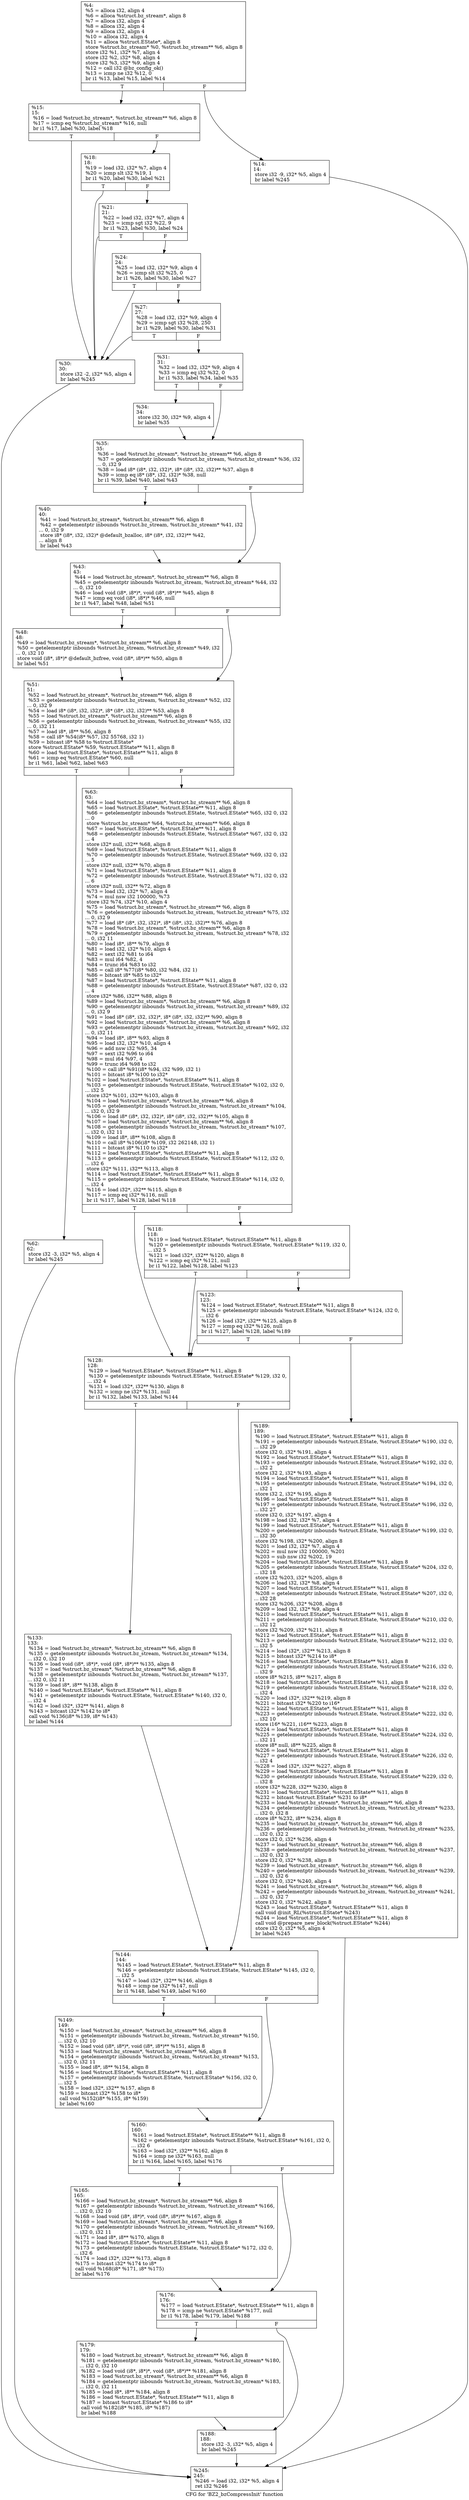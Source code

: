 digraph "CFG for 'BZ2_bzCompressInit' function" {
	label="CFG for 'BZ2_bzCompressInit' function";

	Node0x10f9570 [shape=record,label="{%4:\l  %5 = alloca i32, align 4\l  %6 = alloca %struct.bz_stream*, align 8\l  %7 = alloca i32, align 4\l  %8 = alloca i32, align 4\l  %9 = alloca i32, align 4\l  %10 = alloca i32, align 4\l  %11 = alloca %struct.EState*, align 8\l  store %struct.bz_stream* %0, %struct.bz_stream** %6, align 8\l  store i32 %1, i32* %7, align 4\l  store i32 %2, i32* %8, align 4\l  store i32 %3, i32* %9, align 4\l  %12 = call i32 @bz_config_ok()\l  %13 = icmp ne i32 %12, 0\l  br i1 %13, label %15, label %14\l|{<s0>T|<s1>F}}"];
	Node0x10f9570:s0 -> Node0x10f9cb0;
	Node0x10f9570:s1 -> Node0x10f9d00;
	Node0x10f9d00 [shape=record,label="{%14:\l14:                                               \l  store i32 -9, i32* %5, align 4\l  br label %245\l}"];
	Node0x10f9d00 -> Node0x10f9e90;
	Node0x10f9cb0 [shape=record,label="{%15:\l15:                                               \l  %16 = load %struct.bz_stream*, %struct.bz_stream** %6, align 8\l  %17 = icmp eq %struct.bz_stream* %16, null\l  br i1 %17, label %30, label %18\l|{<s0>T|<s1>F}}"];
	Node0x10f9cb0:s0 -> Node0x10fa010;
	Node0x10f9cb0:s1 -> Node0x10fa060;
	Node0x10fa060 [shape=record,label="{%18:\l18:                                               \l  %19 = load i32, i32* %7, align 4\l  %20 = icmp slt i32 %19, 1\l  br i1 %20, label %30, label %21\l|{<s0>T|<s1>F}}"];
	Node0x10fa060:s0 -> Node0x10fa010;
	Node0x10fa060:s1 -> Node0x10fa180;
	Node0x10fa180 [shape=record,label="{%21:\l21:                                               \l  %22 = load i32, i32* %7, align 4\l  %23 = icmp sgt i32 %22, 9\l  br i1 %23, label %30, label %24\l|{<s0>T|<s1>F}}"];
	Node0x10fa180:s0 -> Node0x10fa010;
	Node0x10fa180:s1 -> Node0x10fa330;
	Node0x10fa330 [shape=record,label="{%24:\l24:                                               \l  %25 = load i32, i32* %9, align 4\l  %26 = icmp slt i32 %25, 0\l  br i1 %26, label %30, label %27\l|{<s0>T|<s1>F}}"];
	Node0x10fa330:s0 -> Node0x10fa010;
	Node0x10fa330:s1 -> Node0x10fa4e0;
	Node0x10fa4e0 [shape=record,label="{%27:\l27:                                               \l  %28 = load i32, i32* %9, align 4\l  %29 = icmp sgt i32 %28, 250\l  br i1 %29, label %30, label %31\l|{<s0>T|<s1>F}}"];
	Node0x10fa4e0:s0 -> Node0x10fa010;
	Node0x10fa4e0:s1 -> Node0x10fa690;
	Node0x10fa010 [shape=record,label="{%30:\l30:                                               \l  store i32 -2, i32* %5, align 4\l  br label %245\l}"];
	Node0x10fa010 -> Node0x10f9e90;
	Node0x10fa690 [shape=record,label="{%31:\l31:                                               \l  %32 = load i32, i32* %9, align 4\l  %33 = icmp eq i32 %32, 0\l  br i1 %33, label %34, label %35\l|{<s0>T|<s1>F}}"];
	Node0x10fa690:s0 -> Node0x10fa920;
	Node0x10fa690:s1 -> Node0x10fa970;
	Node0x10fa920 [shape=record,label="{%34:\l34:                                               \l  store i32 30, i32* %9, align 4\l  br label %35\l}"];
	Node0x10fa920 -> Node0x10fa970;
	Node0x10fa970 [shape=record,label="{%35:\l35:                                               \l  %36 = load %struct.bz_stream*, %struct.bz_stream** %6, align 8\l  %37 = getelementptr inbounds %struct.bz_stream, %struct.bz_stream* %36, i32\l... 0, i32 9\l  %38 = load i8* (i8*, i32, i32)*, i8* (i8*, i32, i32)** %37, align 8\l  %39 = icmp eq i8* (i8*, i32, i32)* %38, null\l  br i1 %39, label %40, label %43\l|{<s0>T|<s1>F}}"];
	Node0x10fa970:s0 -> Node0x10fad00;
	Node0x10fa970:s1 -> Node0x10fad50;
	Node0x10fad00 [shape=record,label="{%40:\l40:                                               \l  %41 = load %struct.bz_stream*, %struct.bz_stream** %6, align 8\l  %42 = getelementptr inbounds %struct.bz_stream, %struct.bz_stream* %41, i32\l... 0, i32 9\l  store i8* (i8*, i32, i32)* @default_bzalloc, i8* (i8*, i32, i32)** %42,\l... align 8\l  br label %43\l}"];
	Node0x10fad00 -> Node0x10fad50;
	Node0x10fad50 [shape=record,label="{%43:\l43:                                               \l  %44 = load %struct.bz_stream*, %struct.bz_stream** %6, align 8\l  %45 = getelementptr inbounds %struct.bz_stream, %struct.bz_stream* %44, i32\l... 0, i32 10\l  %46 = load void (i8*, i8*)*, void (i8*, i8*)** %45, align 8\l  %47 = icmp eq void (i8*, i8*)* %46, null\l  br i1 %47, label %48, label %51\l|{<s0>T|<s1>F}}"];
	Node0x10fad50:s0 -> Node0x10fb350;
	Node0x10fad50:s1 -> Node0x10fb3a0;
	Node0x10fb350 [shape=record,label="{%48:\l48:                                               \l  %49 = load %struct.bz_stream*, %struct.bz_stream** %6, align 8\l  %50 = getelementptr inbounds %struct.bz_stream, %struct.bz_stream* %49, i32\l... 0, i32 10\l  store void (i8*, i8*)* @default_bzfree, void (i8*, i8*)** %50, align 8\l  br label %51\l}"];
	Node0x10fb350 -> Node0x10fb3a0;
	Node0x10fb3a0 [shape=record,label="{%51:\l51:                                               \l  %52 = load %struct.bz_stream*, %struct.bz_stream** %6, align 8\l  %53 = getelementptr inbounds %struct.bz_stream, %struct.bz_stream* %52, i32\l... 0, i32 9\l  %54 = load i8* (i8*, i32, i32)*, i8* (i8*, i32, i32)** %53, align 8\l  %55 = load %struct.bz_stream*, %struct.bz_stream** %6, align 8\l  %56 = getelementptr inbounds %struct.bz_stream, %struct.bz_stream* %55, i32\l... 0, i32 11\l  %57 = load i8*, i8** %56, align 8\l  %58 = call i8* %54(i8* %57, i32 55768, i32 1)\l  %59 = bitcast i8* %58 to %struct.EState*\l  store %struct.EState* %59, %struct.EState** %11, align 8\l  %60 = load %struct.EState*, %struct.EState** %11, align 8\l  %61 = icmp eq %struct.EState* %60, null\l  br i1 %61, label %62, label %63\l|{<s0>T|<s1>F}}"];
	Node0x10fb3a0:s0 -> Node0x10fbdc0;
	Node0x10fb3a0:s1 -> Node0x10fbe10;
	Node0x10fbdc0 [shape=record,label="{%62:\l62:                                               \l  store i32 -3, i32* %5, align 4\l  br label %245\l}"];
	Node0x10fbdc0 -> Node0x10f9e90;
	Node0x10fbe10 [shape=record,label="{%63:\l63:                                               \l  %64 = load %struct.bz_stream*, %struct.bz_stream** %6, align 8\l  %65 = load %struct.EState*, %struct.EState** %11, align 8\l  %66 = getelementptr inbounds %struct.EState, %struct.EState* %65, i32 0, i32\l... 0\l  store %struct.bz_stream* %64, %struct.bz_stream** %66, align 8\l  %67 = load %struct.EState*, %struct.EState** %11, align 8\l  %68 = getelementptr inbounds %struct.EState, %struct.EState* %67, i32 0, i32\l... 4\l  store i32* null, i32** %68, align 8\l  %69 = load %struct.EState*, %struct.EState** %11, align 8\l  %70 = getelementptr inbounds %struct.EState, %struct.EState* %69, i32 0, i32\l... 5\l  store i32* null, i32** %70, align 8\l  %71 = load %struct.EState*, %struct.EState** %11, align 8\l  %72 = getelementptr inbounds %struct.EState, %struct.EState* %71, i32 0, i32\l... 6\l  store i32* null, i32** %72, align 8\l  %73 = load i32, i32* %7, align 4\l  %74 = mul nsw i32 100000, %73\l  store i32 %74, i32* %10, align 4\l  %75 = load %struct.bz_stream*, %struct.bz_stream** %6, align 8\l  %76 = getelementptr inbounds %struct.bz_stream, %struct.bz_stream* %75, i32\l... 0, i32 9\l  %77 = load i8* (i8*, i32, i32)*, i8* (i8*, i32, i32)** %76, align 8\l  %78 = load %struct.bz_stream*, %struct.bz_stream** %6, align 8\l  %79 = getelementptr inbounds %struct.bz_stream, %struct.bz_stream* %78, i32\l... 0, i32 11\l  %80 = load i8*, i8** %79, align 8\l  %81 = load i32, i32* %10, align 4\l  %82 = sext i32 %81 to i64\l  %83 = mul i64 %82, 4\l  %84 = trunc i64 %83 to i32\l  %85 = call i8* %77(i8* %80, i32 %84, i32 1)\l  %86 = bitcast i8* %85 to i32*\l  %87 = load %struct.EState*, %struct.EState** %11, align 8\l  %88 = getelementptr inbounds %struct.EState, %struct.EState* %87, i32 0, i32\l... 4\l  store i32* %86, i32** %88, align 8\l  %89 = load %struct.bz_stream*, %struct.bz_stream** %6, align 8\l  %90 = getelementptr inbounds %struct.bz_stream, %struct.bz_stream* %89, i32\l... 0, i32 9\l  %91 = load i8* (i8*, i32, i32)*, i8* (i8*, i32, i32)** %90, align 8\l  %92 = load %struct.bz_stream*, %struct.bz_stream** %6, align 8\l  %93 = getelementptr inbounds %struct.bz_stream, %struct.bz_stream* %92, i32\l... 0, i32 11\l  %94 = load i8*, i8** %93, align 8\l  %95 = load i32, i32* %10, align 4\l  %96 = add nsw i32 %95, 34\l  %97 = sext i32 %96 to i64\l  %98 = mul i64 %97, 4\l  %99 = trunc i64 %98 to i32\l  %100 = call i8* %91(i8* %94, i32 %99, i32 1)\l  %101 = bitcast i8* %100 to i32*\l  %102 = load %struct.EState*, %struct.EState** %11, align 8\l  %103 = getelementptr inbounds %struct.EState, %struct.EState* %102, i32 0,\l... i32 5\l  store i32* %101, i32** %103, align 8\l  %104 = load %struct.bz_stream*, %struct.bz_stream** %6, align 8\l  %105 = getelementptr inbounds %struct.bz_stream, %struct.bz_stream* %104,\l... i32 0, i32 9\l  %106 = load i8* (i8*, i32, i32)*, i8* (i8*, i32, i32)** %105, align 8\l  %107 = load %struct.bz_stream*, %struct.bz_stream** %6, align 8\l  %108 = getelementptr inbounds %struct.bz_stream, %struct.bz_stream* %107,\l... i32 0, i32 11\l  %109 = load i8*, i8** %108, align 8\l  %110 = call i8* %106(i8* %109, i32 262148, i32 1)\l  %111 = bitcast i8* %110 to i32*\l  %112 = load %struct.EState*, %struct.EState** %11, align 8\l  %113 = getelementptr inbounds %struct.EState, %struct.EState* %112, i32 0,\l... i32 6\l  store i32* %111, i32** %113, align 8\l  %114 = load %struct.EState*, %struct.EState** %11, align 8\l  %115 = getelementptr inbounds %struct.EState, %struct.EState* %114, i32 0,\l... i32 4\l  %116 = load i32*, i32** %115, align 8\l  %117 = icmp eq i32* %116, null\l  br i1 %117, label %128, label %118\l|{<s0>T|<s1>F}}"];
	Node0x10fbe10:s0 -> Node0x10fde10;
	Node0x10fbe10:s1 -> Node0x10fde60;
	Node0x10fde60 [shape=record,label="{%118:\l118:                                              \l  %119 = load %struct.EState*, %struct.EState** %11, align 8\l  %120 = getelementptr inbounds %struct.EState, %struct.EState* %119, i32 0,\l... i32 5\l  %121 = load i32*, i32** %120, align 8\l  %122 = icmp eq i32* %121, null\l  br i1 %122, label %128, label %123\l|{<s0>T|<s1>F}}"];
	Node0x10fde60:s0 -> Node0x10fde10;
	Node0x10fde60:s1 -> Node0x10fe110;
	Node0x10fe110 [shape=record,label="{%123:\l123:                                              \l  %124 = load %struct.EState*, %struct.EState** %11, align 8\l  %125 = getelementptr inbounds %struct.EState, %struct.EState* %124, i32 0,\l... i32 6\l  %126 = load i32*, i32** %125, align 8\l  %127 = icmp eq i32* %126, null\l  br i1 %127, label %128, label %189\l|{<s0>T|<s1>F}}"];
	Node0x10fe110:s0 -> Node0x10fde10;
	Node0x10fe110:s1 -> Node0x10fe3c0;
	Node0x10fde10 [shape=record,label="{%128:\l128:                                              \l  %129 = load %struct.EState*, %struct.EState** %11, align 8\l  %130 = getelementptr inbounds %struct.EState, %struct.EState* %129, i32 0,\l... i32 4\l  %131 = load i32*, i32** %130, align 8\l  %132 = icmp ne i32* %131, null\l  br i1 %132, label %133, label %144\l|{<s0>T|<s1>F}}"];
	Node0x10fde10:s0 -> Node0x10fee80;
	Node0x10fde10:s1 -> Node0x10feed0;
	Node0x10fee80 [shape=record,label="{%133:\l133:                                              \l  %134 = load %struct.bz_stream*, %struct.bz_stream** %6, align 8\l  %135 = getelementptr inbounds %struct.bz_stream, %struct.bz_stream* %134,\l... i32 0, i32 10\l  %136 = load void (i8*, i8*)*, void (i8*, i8*)** %135, align 8\l  %137 = load %struct.bz_stream*, %struct.bz_stream** %6, align 8\l  %138 = getelementptr inbounds %struct.bz_stream, %struct.bz_stream* %137,\l... i32 0, i32 11\l  %139 = load i8*, i8** %138, align 8\l  %140 = load %struct.EState*, %struct.EState** %11, align 8\l  %141 = getelementptr inbounds %struct.EState, %struct.EState* %140, i32 0,\l... i32 4\l  %142 = load i32*, i32** %141, align 8\l  %143 = bitcast i32* %142 to i8*\l  call void %136(i8* %139, i8* %143)\l  br label %144\l}"];
	Node0x10fee80 -> Node0x10feed0;
	Node0x10feed0 [shape=record,label="{%144:\l144:                                              \l  %145 = load %struct.EState*, %struct.EState** %11, align 8\l  %146 = getelementptr inbounds %struct.EState, %struct.EState* %145, i32 0,\l... i32 5\l  %147 = load i32*, i32** %146, align 8\l  %148 = icmp ne i32* %147, null\l  br i1 %148, label %149, label %160\l|{<s0>T|<s1>F}}"];
	Node0x10feed0:s0 -> Node0x10ff750;
	Node0x10feed0:s1 -> Node0x10ff7a0;
	Node0x10ff750 [shape=record,label="{%149:\l149:                                              \l  %150 = load %struct.bz_stream*, %struct.bz_stream** %6, align 8\l  %151 = getelementptr inbounds %struct.bz_stream, %struct.bz_stream* %150,\l... i32 0, i32 10\l  %152 = load void (i8*, i8*)*, void (i8*, i8*)** %151, align 8\l  %153 = load %struct.bz_stream*, %struct.bz_stream** %6, align 8\l  %154 = getelementptr inbounds %struct.bz_stream, %struct.bz_stream* %153,\l... i32 0, i32 11\l  %155 = load i8*, i8** %154, align 8\l  %156 = load %struct.EState*, %struct.EState** %11, align 8\l  %157 = getelementptr inbounds %struct.EState, %struct.EState* %156, i32 0,\l... i32 5\l  %158 = load i32*, i32** %157, align 8\l  %159 = bitcast i32* %158 to i8*\l  call void %152(i8* %155, i8* %159)\l  br label %160\l}"];
	Node0x10ff750 -> Node0x10ff7a0;
	Node0x10ff7a0 [shape=record,label="{%160:\l160:                                              \l  %161 = load %struct.EState*, %struct.EState** %11, align 8\l  %162 = getelementptr inbounds %struct.EState, %struct.EState* %161, i32 0,\l... i32 6\l  %163 = load i32*, i32** %162, align 8\l  %164 = icmp ne i32* %163, null\l  br i1 %164, label %165, label %176\l|{<s0>T|<s1>F}}"];
	Node0x10ff7a0:s0 -> Node0x1100020;
	Node0x10ff7a0:s1 -> Node0x1100070;
	Node0x1100020 [shape=record,label="{%165:\l165:                                              \l  %166 = load %struct.bz_stream*, %struct.bz_stream** %6, align 8\l  %167 = getelementptr inbounds %struct.bz_stream, %struct.bz_stream* %166,\l... i32 0, i32 10\l  %168 = load void (i8*, i8*)*, void (i8*, i8*)** %167, align 8\l  %169 = load %struct.bz_stream*, %struct.bz_stream** %6, align 8\l  %170 = getelementptr inbounds %struct.bz_stream, %struct.bz_stream* %169,\l... i32 0, i32 11\l  %171 = load i8*, i8** %170, align 8\l  %172 = load %struct.EState*, %struct.EState** %11, align 8\l  %173 = getelementptr inbounds %struct.EState, %struct.EState* %172, i32 0,\l... i32 6\l  %174 = load i32*, i32** %173, align 8\l  %175 = bitcast i32* %174 to i8*\l  call void %168(i8* %171, i8* %175)\l  br label %176\l}"];
	Node0x1100020 -> Node0x1100070;
	Node0x1100070 [shape=record,label="{%176:\l176:                                              \l  %177 = load %struct.EState*, %struct.EState** %11, align 8\l  %178 = icmp ne %struct.EState* %177, null\l  br i1 %178, label %179, label %188\l|{<s0>T|<s1>F}}"];
	Node0x1100070:s0 -> Node0x11007f0;
	Node0x1100070:s1 -> Node0x1100840;
	Node0x11007f0 [shape=record,label="{%179:\l179:                                              \l  %180 = load %struct.bz_stream*, %struct.bz_stream** %6, align 8\l  %181 = getelementptr inbounds %struct.bz_stream, %struct.bz_stream* %180,\l... i32 0, i32 10\l  %182 = load void (i8*, i8*)*, void (i8*, i8*)** %181, align 8\l  %183 = load %struct.bz_stream*, %struct.bz_stream** %6, align 8\l  %184 = getelementptr inbounds %struct.bz_stream, %struct.bz_stream* %183,\l... i32 0, i32 11\l  %185 = load i8*, i8** %184, align 8\l  %186 = load %struct.EState*, %struct.EState** %11, align 8\l  %187 = bitcast %struct.EState* %186 to i8*\l  call void %182(i8* %185, i8* %187)\l  br label %188\l}"];
	Node0x11007f0 -> Node0x1100840;
	Node0x1100840 [shape=record,label="{%188:\l188:                                              \l  store i32 -3, i32* %5, align 4\l  br label %245\l}"];
	Node0x1100840 -> Node0x10f9e90;
	Node0x10fe3c0 [shape=record,label="{%189:\l189:                                              \l  %190 = load %struct.EState*, %struct.EState** %11, align 8\l  %191 = getelementptr inbounds %struct.EState, %struct.EState* %190, i32 0,\l... i32 29\l  store i32 0, i32* %191, align 4\l  %192 = load %struct.EState*, %struct.EState** %11, align 8\l  %193 = getelementptr inbounds %struct.EState, %struct.EState* %192, i32 0,\l... i32 2\l  store i32 2, i32* %193, align 4\l  %194 = load %struct.EState*, %struct.EState** %11, align 8\l  %195 = getelementptr inbounds %struct.EState, %struct.EState* %194, i32 0,\l... i32 1\l  store i32 2, i32* %195, align 8\l  %196 = load %struct.EState*, %struct.EState** %11, align 8\l  %197 = getelementptr inbounds %struct.EState, %struct.EState* %196, i32 0,\l... i32 27\l  store i32 0, i32* %197, align 4\l  %198 = load i32, i32* %7, align 4\l  %199 = load %struct.EState*, %struct.EState** %11, align 8\l  %200 = getelementptr inbounds %struct.EState, %struct.EState* %199, i32 0,\l... i32 30\l  store i32 %198, i32* %200, align 8\l  %201 = load i32, i32* %7, align 4\l  %202 = mul nsw i32 100000, %201\l  %203 = sub nsw i32 %202, 19\l  %204 = load %struct.EState*, %struct.EState** %11, align 8\l  %205 = getelementptr inbounds %struct.EState, %struct.EState* %204, i32 0,\l... i32 18\l  store i32 %203, i32* %205, align 8\l  %206 = load i32, i32* %8, align 4\l  %207 = load %struct.EState*, %struct.EState** %11, align 8\l  %208 = getelementptr inbounds %struct.EState, %struct.EState* %207, i32 0,\l... i32 28\l  store i32 %206, i32* %208, align 8\l  %209 = load i32, i32* %9, align 4\l  %210 = load %struct.EState*, %struct.EState** %11, align 8\l  %211 = getelementptr inbounds %struct.EState, %struct.EState* %210, i32 0,\l... i32 12\l  store i32 %209, i32* %211, align 8\l  %212 = load %struct.EState*, %struct.EState** %11, align 8\l  %213 = getelementptr inbounds %struct.EState, %struct.EState* %212, i32 0,\l... i32 5\l  %214 = load i32*, i32** %213, align 8\l  %215 = bitcast i32* %214 to i8*\l  %216 = load %struct.EState*, %struct.EState** %11, align 8\l  %217 = getelementptr inbounds %struct.EState, %struct.EState* %216, i32 0,\l... i32 9\l  store i8* %215, i8** %217, align 8\l  %218 = load %struct.EState*, %struct.EState** %11, align 8\l  %219 = getelementptr inbounds %struct.EState, %struct.EState* %218, i32 0,\l... i32 4\l  %220 = load i32*, i32** %219, align 8\l  %221 = bitcast i32* %220 to i16*\l  %222 = load %struct.EState*, %struct.EState** %11, align 8\l  %223 = getelementptr inbounds %struct.EState, %struct.EState* %222, i32 0,\l... i32 10\l  store i16* %221, i16** %223, align 8\l  %224 = load %struct.EState*, %struct.EState** %11, align 8\l  %225 = getelementptr inbounds %struct.EState, %struct.EState* %224, i32 0,\l... i32 11\l  store i8* null, i8** %225, align 8\l  %226 = load %struct.EState*, %struct.EState** %11, align 8\l  %227 = getelementptr inbounds %struct.EState, %struct.EState* %226, i32 0,\l... i32 4\l  %228 = load i32*, i32** %227, align 8\l  %229 = load %struct.EState*, %struct.EState** %11, align 8\l  %230 = getelementptr inbounds %struct.EState, %struct.EState* %229, i32 0,\l... i32 8\l  store i32* %228, i32** %230, align 8\l  %231 = load %struct.EState*, %struct.EState** %11, align 8\l  %232 = bitcast %struct.EState* %231 to i8*\l  %233 = load %struct.bz_stream*, %struct.bz_stream** %6, align 8\l  %234 = getelementptr inbounds %struct.bz_stream, %struct.bz_stream* %233,\l... i32 0, i32 8\l  store i8* %232, i8** %234, align 8\l  %235 = load %struct.bz_stream*, %struct.bz_stream** %6, align 8\l  %236 = getelementptr inbounds %struct.bz_stream, %struct.bz_stream* %235,\l... i32 0, i32 2\l  store i32 0, i32* %236, align 4\l  %237 = load %struct.bz_stream*, %struct.bz_stream** %6, align 8\l  %238 = getelementptr inbounds %struct.bz_stream, %struct.bz_stream* %237,\l... i32 0, i32 3\l  store i32 0, i32* %238, align 8\l  %239 = load %struct.bz_stream*, %struct.bz_stream** %6, align 8\l  %240 = getelementptr inbounds %struct.bz_stream, %struct.bz_stream* %239,\l... i32 0, i32 6\l  store i32 0, i32* %240, align 4\l  %241 = load %struct.bz_stream*, %struct.bz_stream** %6, align 8\l  %242 = getelementptr inbounds %struct.bz_stream, %struct.bz_stream* %241,\l... i32 0, i32 7\l  store i32 0, i32* %242, align 8\l  %243 = load %struct.EState*, %struct.EState** %11, align 8\l  call void @init_RL(%struct.EState* %243)\l  %244 = load %struct.EState*, %struct.EState** %11, align 8\l  call void @prepare_new_block(%struct.EState* %244)\l  store i32 0, i32* %5, align 4\l  br label %245\l}"];
	Node0x10fe3c0 -> Node0x10f9e90;
	Node0x10f9e90 [shape=record,label="{%245:\l245:                                              \l  %246 = load i32, i32* %5, align 4\l  ret i32 %246\l}"];
}
